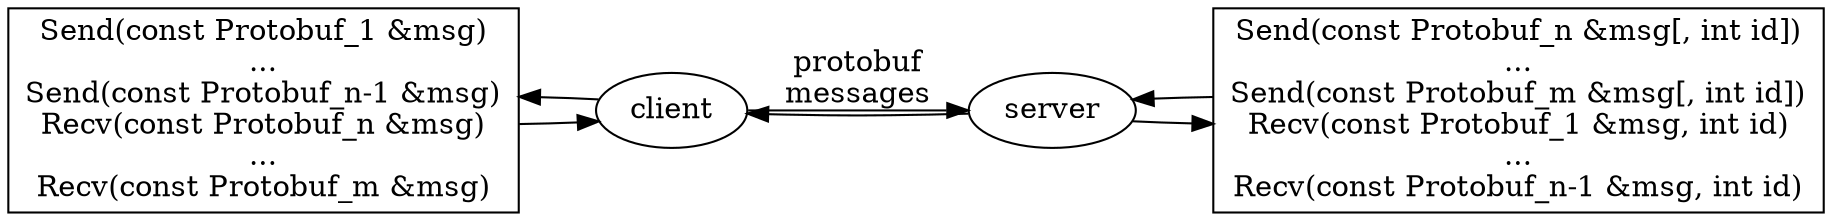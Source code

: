 digraph G {
	rankdir=LR;
	ClientAPI [shape=box, label="Send\(const Protobuf_1 &msg)\n...\nSend\(const Protobuf_n-1 &msg)\nRecv\(const Protobuf_n &msg)\n...\nRecv\(const Protobuf_m &msg)"];
	ClientAPI -> client;
	client -> ClientAPI;
	client -> server [label="protobuf\nmessages"];
	server -> client;
	ServerAPI [shape=box, label="Send\(const Protobuf_n &msg[, int id])\n...\nSend\(const Protobuf_m &msg[, int id])\nRecv\(const Protobuf_1 &msg, int id)\n...\nRecv\(const Protobuf_n-1 &msg, int id)"];
	ServerAPI -> server;
	server -> ServerAPI;
}

